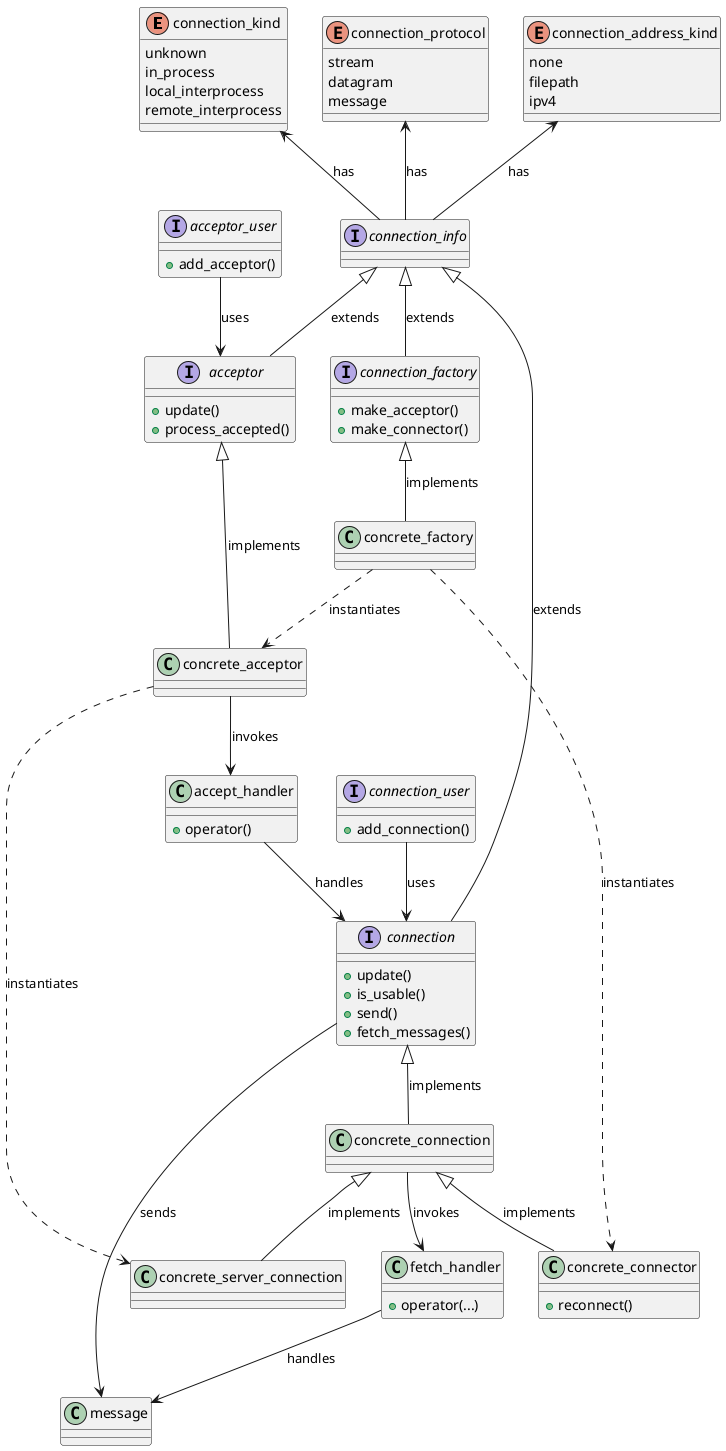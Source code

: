 @startuml
enum connection_kind {
    unknown
    in_process
    local_interprocess
    remote_interprocess
}

enum connection_protocol {
    stream
    datagram
    message
}

enum connection_address_kind {
    none
    filepath
    ipv4
}

class message {
}

class fetch_handler {
    +operator(...)
}

interface connection_info {
}

interface connection {
    +update()
    +is_usable()
    +send()
    +fetch_messages()
}

interface connection_user {
    +add_connection()
}

class concrete_connection {
}

class concrete_connector {
    +reconnect()
}

class concrete_server_connection {
}

class accept_handler {
    +operator()
}

interface acceptor {
    +update()
    +process_accepted()
}

class concrete_acceptor {
}

interface acceptor_user {
    +add_acceptor()
}

interface connection_factory {
    +make_acceptor()
    +make_connector()
}

class concrete_factory {
}

connection_kind <-- connection_info : has
connection_protocol <-- connection_info : has
connection_address_kind <-- connection_info : has
connection_info <|-- connection : extends
connection --> message : sends
connection <|-- concrete_connection : implements
concrete_connection <|-- concrete_connector : implements
concrete_connection <|-- concrete_server_connection : implements
fetch_handler --> message : handles
connection_user --> connection : uses
connection_info <|-- acceptor : extends
concrete_connection --> fetch_handler : invokes
concrete_acceptor --> accept_handler : invokes
accept_handler --> connection : handles
acceptor <|-- concrete_acceptor : implements
acceptor_user --> acceptor : uses
concrete_acceptor ..> concrete_server_connection : instantiates
connection_info <|-- connection_factory : extends
connection_factory <|-- concrete_factory : implements
concrete_factory ..> concrete_connector : instantiates
concrete_factory ..> concrete_acceptor : instantiates
@enduml
